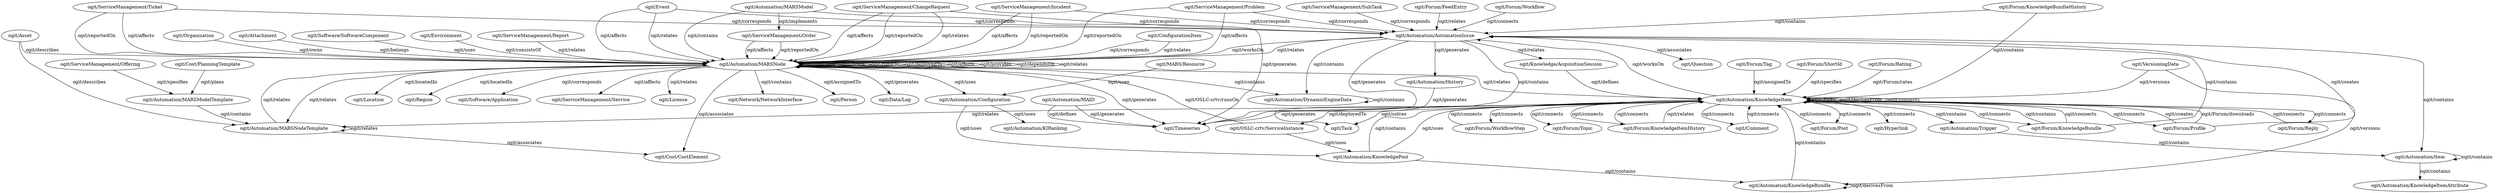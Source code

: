 digraph OGIT_ontology {
   "ogit/Automation/AutomationIssue" -> "ogit/Task" [label="ogit/contains    "];
   "ogit/Automation/AutomationIssue" -> "ogit/Automation/DynamicEngineData" [label="ogit/contains    "];
   "ogit/Automation/AutomationIssue" -> "ogit/Automation/Item" [label="ogit/contains    "];
   "ogit/Automation/DynamicEngineData" -> "ogit/Automation/DynamicEngineData" [label="ogit/contains    "];
   "ogit/Automation/Item" -> "ogit/Automation/KnowledgeItemAttribute" [label="ogit/contains    "];
   "ogit/Automation/Item" -> "ogit/Automation/Item" [label="ogit/contains    "];
   "ogit/Automation/KnowledgeBundle" -> "ogit/Automation/KnowledgeItem" [label="ogit/contains    "];
   "ogit/Automation/KnowledgeItem" -> "ogit/Automation/Trigger" [label="ogit/contains    "];
   "ogit/Automation/KnowledgePool" -> "ogit/Automation/KnowledgeBundle" [label="ogit/contains    "];
   "ogit/Automation/KnowledgePool" -> "ogit/Automation/KnowledgeItem" [label="ogit/contains    "];
   "ogit/Automation/MARSModel" -> "ogit/Automation/MARSNode" [label="ogit/contains    "];
   "ogit/Automation/MARSModelTemplate" -> "ogit/Automation/MARSNodeTemplate" [label="ogit/contains    "];
   "ogit/Automation/MARSNode" -> "ogit/Network/NetworkInterface" [label="ogit/contains    "];
   "ogit/Automation/MARSNode" -> "ogit/Automation/MARSNode" [label="ogit/contains    "];
   "ogit/Automation/MARSNode" -> "ogit/Automation/DynamicEngineData" [label="ogit/contains    "];
   "ogit/Automation/Trigger" -> "ogit/Automation/Item" [label="ogit/contains    "];
   "ogit/Forum/KnowledgeBundle" -> "ogit/Automation/AutomationIssue" [label="ogit/contains    "];
   "ogit/Forum/KnowledgeBundle" -> "ogit/Automation/KnowledgeItem" [label="ogit/contains    "];
   "ogit/Forum/KnowledgeBundleHistory" -> "ogit/Automation/AutomationIssue" [label="ogit/contains    "];
   "ogit/Forum/KnowledgeBundleHistory" -> "ogit/Automation/KnowledgeItem" [label="ogit/contains    "];
   "ogit/Automation/MAID" -> "ogit/Timeseries" [label="ogit/defines    "];
   "ogit/Knowledge/AcquisitionSession" -> "ogit/Automation/KnowledgeItem" [label="ogit/defines    "];
   "ogit/Automation/MARSNode" -> "ogit/Automation/MARSNode" [label="ogit/hosts    "];
   "ogit/Automation/MARSNode" -> "ogit/Automation/MARSNode" [label="ogit/runsOn    "];
   "ogit/Automation/AutomationIssue" -> "ogit/Automation/MARSNode" [label="ogit/worksOn    "];
   "ogit/Automation/KnowledgeItem" -> "ogit/Automation/AutomationIssue" [label="ogit/worksOn    "];
   "ogit/Automation/MARSNode" -> "ogit/Person" [label="ogit/assignedTo    "];
   "ogit/Forum/Tag" -> "ogit/Automation/KnowledgeItem" [label="ogit/assignedTo    "];
   "ogit/Automation/AutomationIssue" -> "ogit/Timeseries" [label="ogit/generates    "];
   "ogit/Automation/AutomationIssue" -> "ogit/Automation/History" [label="ogit/generates    "];
   "ogit/Automation/History" -> "ogit/Timeseries" [label="ogit/generates    "];
   "ogit/Automation/KnowledgeItem" -> "ogit/Timeseries" [label="ogit/generates    "];
   "ogit/Automation/MAID" -> "ogit/Timeseries" [label="ogit/generates    "];
   "ogit/Automation/MARSModel" -> "ogit/Timeseries" [label="ogit/generates    "];
   "ogit/Automation/MARSNode" -> "ogit/Data/Log" [label="ogit/generates    "];
   "ogit/Automation/MARSNode" -> "ogit/Timeseries" [label="ogit/generates    "];
   "ogit/Forum/ShortId" -> "ogit/Automation/KnowledgeItem" [label="ogit/specifies    "];
   "ogit/ServiceManagement/Offering" -> "ogit/Automation/MARSModelTemplate" [label="ogit/specifies    "];
   "ogit/Automation/KnowledgeItem" -> "ogit/Task" [label="ogit/solves    "];
   "ogit/Automation/KnowledgeItem" -> "ogit/Automation/KnowledgeItem" [label="ogit/forks    "];
   "ogit/Automation/KnowledgeBundle" -> "ogit/Automation/KnowledgeBundle" [label="ogit/derivesFrom    "];
   "ogit/Automation/KnowledgeItem" -> "ogit/Automation/KnowledgeItem" [label="ogit/derivesFrom    "];
   "ogit/Asset" -> "ogit/Automation/MARSNodeTemplate" [label="ogit/describes    "];
   "ogit/Asset" -> "ogit/Automation/MARSNode" [label="ogit/describes    "];
   "ogit/Forum/Profile" -> "ogit/Automation/AutomationIssue" [label="ogit/creates    "];
   "ogit/Forum/Profile" -> "ogit/Automation/KnowledgeItem" [label="ogit/creates    "];
   "ogit/Automation/AutomationIssue" -> "ogit/Question" [label="ogit/associates    "];
   "ogit/Automation/MARSNode" -> "ogit/Cost/CostElement" [label="ogit/associates    "];
   "ogit/Automation/MARSNodeTemplate" -> "ogit/Cost/CostElement" [label="ogit/associates    "];
   "ogit/Automation/KnowledgeItem" -> "ogit/Forum/WorkflowStep" [label="ogit/connects    "];
   "ogit/Automation/KnowledgeItem" -> "ogit/Forum/KnowledgeItemHistory" [label="ogit/connects    "];
   "ogit/Automation/KnowledgeItem" -> "ogit/Forum/Profile" [label="ogit/connects    "];
   "ogit/Automation/KnowledgeItem" -> "ogit/Forum/Topic" [label="ogit/connects    "];
   "ogit/Automation/KnowledgeItem" -> "ogit/Comment" [label="ogit/connects    "];
   "ogit/Automation/KnowledgeItem" -> "ogit/Forum/Reply" [label="ogit/connects    "];
   "ogit/Automation/KnowledgeItem" -> "ogit/Forum/KnowledgeBundle" [label="ogit/connects    "];
   "ogit/Automation/KnowledgeItem" -> "ogit/Automation/KnowledgeItem" [label="ogit/connects    "];
   "ogit/Automation/KnowledgeItem" -> "ogit/Forum/Post" [label="ogit/connects    "];
   "ogit/Automation/KnowledgeItem" -> "ogit/Hyperlink" [label="ogit/connects    "];
   "ogit/Forum/KnowledgeBundle" -> "ogit/Automation/KnowledgeItem" [label="ogit/connects    "];
   "ogit/Forum/KnowledgeItemHistory" -> "ogit/Automation/KnowledgeItem" [label="ogit/connects    "];
   "ogit/Forum/Post" -> "ogit/Automation/KnowledgeItem" [label="ogit/connects    "];
   "ogit/Forum/Reply" -> "ogit/Automation/KnowledgeItem" [label="ogit/connects    "];
   "ogit/Forum/Workflow" -> "ogit/Automation/AutomationIssue" [label="ogit/connects    "];
   "ogit/Forum/WorkflowStep" -> "ogit/Automation/KnowledgeItem" [label="ogit/connects    "];
   "ogit/Comment" -> "ogit/Automation/KnowledgeItem" [label="ogit/connects    "];
   "ogit/Automation/KnowledgeItem" -> "ogit/OSLC-crtv/ServiceInstance" [label="ogit/deployedTo    "];
   "ogit/Automation/MARSNode" -> "ogit/Automation/MARSNode" [label="ogit/deployedTo    "];
   "ogit/Automation/MARSNode" -> "ogit/Location" [label="ogit/locatedIn    "];
   "ogit/Automation/MARSNode" -> "ogit/Region" [label="ogit/locatedIn    "];
   "ogit/VersioningData" -> "ogit/Automation/KnowledgeBundle" [label="ogit/versions    "];
   "ogit/VersioningData" -> "ogit/Automation/KnowledgeItem" [label="ogit/versions    "];
   "ogit/Automation/MARSNode" -> "ogit/Software/Application" [label="ogit/corresponds    "];
   "ogit/ServiceManagement/ChangeRequest" -> "ogit/Automation/AutomationIssue" [label="ogit/corresponds    "];
   "ogit/ServiceManagement/Incident" -> "ogit/Automation/AutomationIssue" [label="ogit/corresponds    "];
   "ogit/ServiceManagement/Problem" -> "ogit/Automation/AutomationIssue" [label="ogit/corresponds    "];
   "ogit/ServiceManagement/SubTask" -> "ogit/Automation/AutomationIssue" [label="ogit/corresponds    "];
   "ogit/ServiceManagement/Ticket" -> "ogit/Automation/AutomationIssue" [label="ogit/corresponds    "];
   "ogit/ConfigurationItem" -> "ogit/Automation/MARSNode" [label="ogit/corresponds    "];
   "ogit/Event" -> "ogit/Automation/AutomationIssue" [label="ogit/corresponds    "];
   "ogit/Forum/Rating" -> "ogit/Automation/KnowledgeItem" [label="ogit/Forum/rates    "];
   "ogit/Automation/MARSNode" -> "ogit/ServiceManagement/Service" [label="ogit/affects    "];
   "ogit/Automation/MARSNode" -> "ogit/Automation/MARSNode" [label="ogit/affects    "];
   "ogit/ServiceManagement/ChangeRequest" -> "ogit/Automation/MARSNode" [label="ogit/affects    "];
   "ogit/ServiceManagement/Incident" -> "ogit/Automation/MARSNode" [label="ogit/affects    "];
   "ogit/ServiceManagement/Order" -> "ogit/Automation/MARSNode" [label="ogit/affects    "];
   "ogit/ServiceManagement/Problem" -> "ogit/Automation/MARSNode" [label="ogit/affects    "];
   "ogit/ServiceManagement/Ticket" -> "ogit/Automation/MARSNode" [label="ogit/affects    "];
   "ogit/Event" -> "ogit/Automation/MARSNode" [label="ogit/affects    "];
   "ogit/OSLC-crtv/ServiceInstance" -> "ogit/Automation/MARSNode" [label="ogit/OSLC-crtv/runsOn    "];
   "ogit/Automation/MARSModel" -> "ogit/ServiceManagement/Order" [label="ogit/implements    "];
   "ogit/Automation/MARSNode" -> "ogit/Automation/MARSNode" [label="ogit/provides    "];
   "ogit/Organization" -> "ogit/Automation/MARSNode" [label="ogit/owns    "];
   "ogit/Automation/MARSNode" -> "ogit/Automation/MARSNode" [label="ogit/dependsOn    "];
   "ogit/Attachment" -> "ogit/Automation/MARSNode" [label="ogit/belongs    "];
   "ogit/Automation/Configuration" -> "ogit/Automation/KIRanking" [label="ogit/uses    "];
   "ogit/Automation/Configuration" -> "ogit/Automation/KnowledgePool" [label="ogit/uses    "];
   "ogit/Automation/KnowledgePool" -> "ogit/Automation/KnowledgeItem" [label="ogit/uses    "];
   "ogit/Automation/MARSNode" -> "ogit/Automation/Configuration" [label="ogit/uses    "];
   "ogit/MARS/Resource" -> "ogit/Automation/Configuration" [label="ogit/uses    "];
   "ogit/OSLC-crtv/ServiceInstance" -> "ogit/Automation/KnowledgePool" [label="ogit/uses    "];
   "ogit/Software/SoftwareComponent" -> "ogit/Automation/MARSNode" [label="ogit/uses    "];
   "ogit/Cost/PlanningTemplate" -> "ogit/Automation/MARSModelTemplate" [label="ogit/plans    "];
   "ogit/ServiceManagement/ChangeRequest" -> "ogit/Automation/MARSNode" [label="ogit/reportedOn    "];
   "ogit/ServiceManagement/Incident" -> "ogit/Automation/MARSNode" [label="ogit/reportedOn    "];
   "ogit/ServiceManagement/Order" -> "ogit/Automation/MARSNode" [label="ogit/reportedOn    "];
   "ogit/ServiceManagement/Problem" -> "ogit/Automation/MARSNode" [label="ogit/reportedOn    "];
   "ogit/ServiceManagement/Ticket" -> "ogit/Automation/MARSNode" [label="ogit/reportedOn    "];
   "ogit/Forum/Profile" -> "ogit/Automation/KnowledgeItem" [label="ogit/Forum/downloads    "];
   "ogit/Environment" -> "ogit/Automation/MARSNode" [label="ogit/consistsOf    "];
   "ogit/Automation/AutomationIssue" -> "ogit/Knowledge/AcquisitionSession" [label="ogit/relates    "];
   "ogit/Automation/AutomationIssue" -> "ogit/Automation/MARSNode" [label="ogit/relates    "];
   "ogit/Automation/KnowledgeItem" -> "ogit/Automation/MARSNodeTemplate" [label="ogit/relates    "];
   "ogit/Automation/MARSNode" -> "ogit/Automation/MARSNodeTemplate" [label="ogit/relates    "];
   "ogit/Automation/MARSNode" -> "ogit/Automation/MARSNode" [label="ogit/relates    "];
   "ogit/Automation/MARSNode" -> "ogit/License" [label="ogit/relates    "];
   "ogit/Automation/MARSNode" -> "ogit/Automation/KnowledgeItem" [label="ogit/relates    "];
   "ogit/Automation/MARSNodeTemplate" -> "ogit/Automation/MARSNodeTemplate" [label="ogit/relates    "];
   "ogit/Automation/MARSNodeTemplate" -> "ogit/Automation/MARSNode" [label="ogit/relates    "];
   "ogit/Forum/FeedEntry" -> "ogit/Automation/AutomationIssue" [label="ogit/relates    "];
   "ogit/Forum/KnowledgeItemHistory" -> "ogit/Automation/KnowledgeItem" [label="ogit/relates    "];
   "ogit/ServiceManagement/ChangeRequest" -> "ogit/Automation/MARSNode" [label="ogit/relates    "];
   "ogit/ServiceManagement/Report" -> "ogit/Automation/MARSNode" [label="ogit/relates    "];
   "ogit/ConfigurationItem" -> "ogit/Automation/MARSNode" [label="ogit/relates    "];
   "ogit/Event" -> "ogit/Automation/MARSNode" [label="ogit/relates    "];
}
